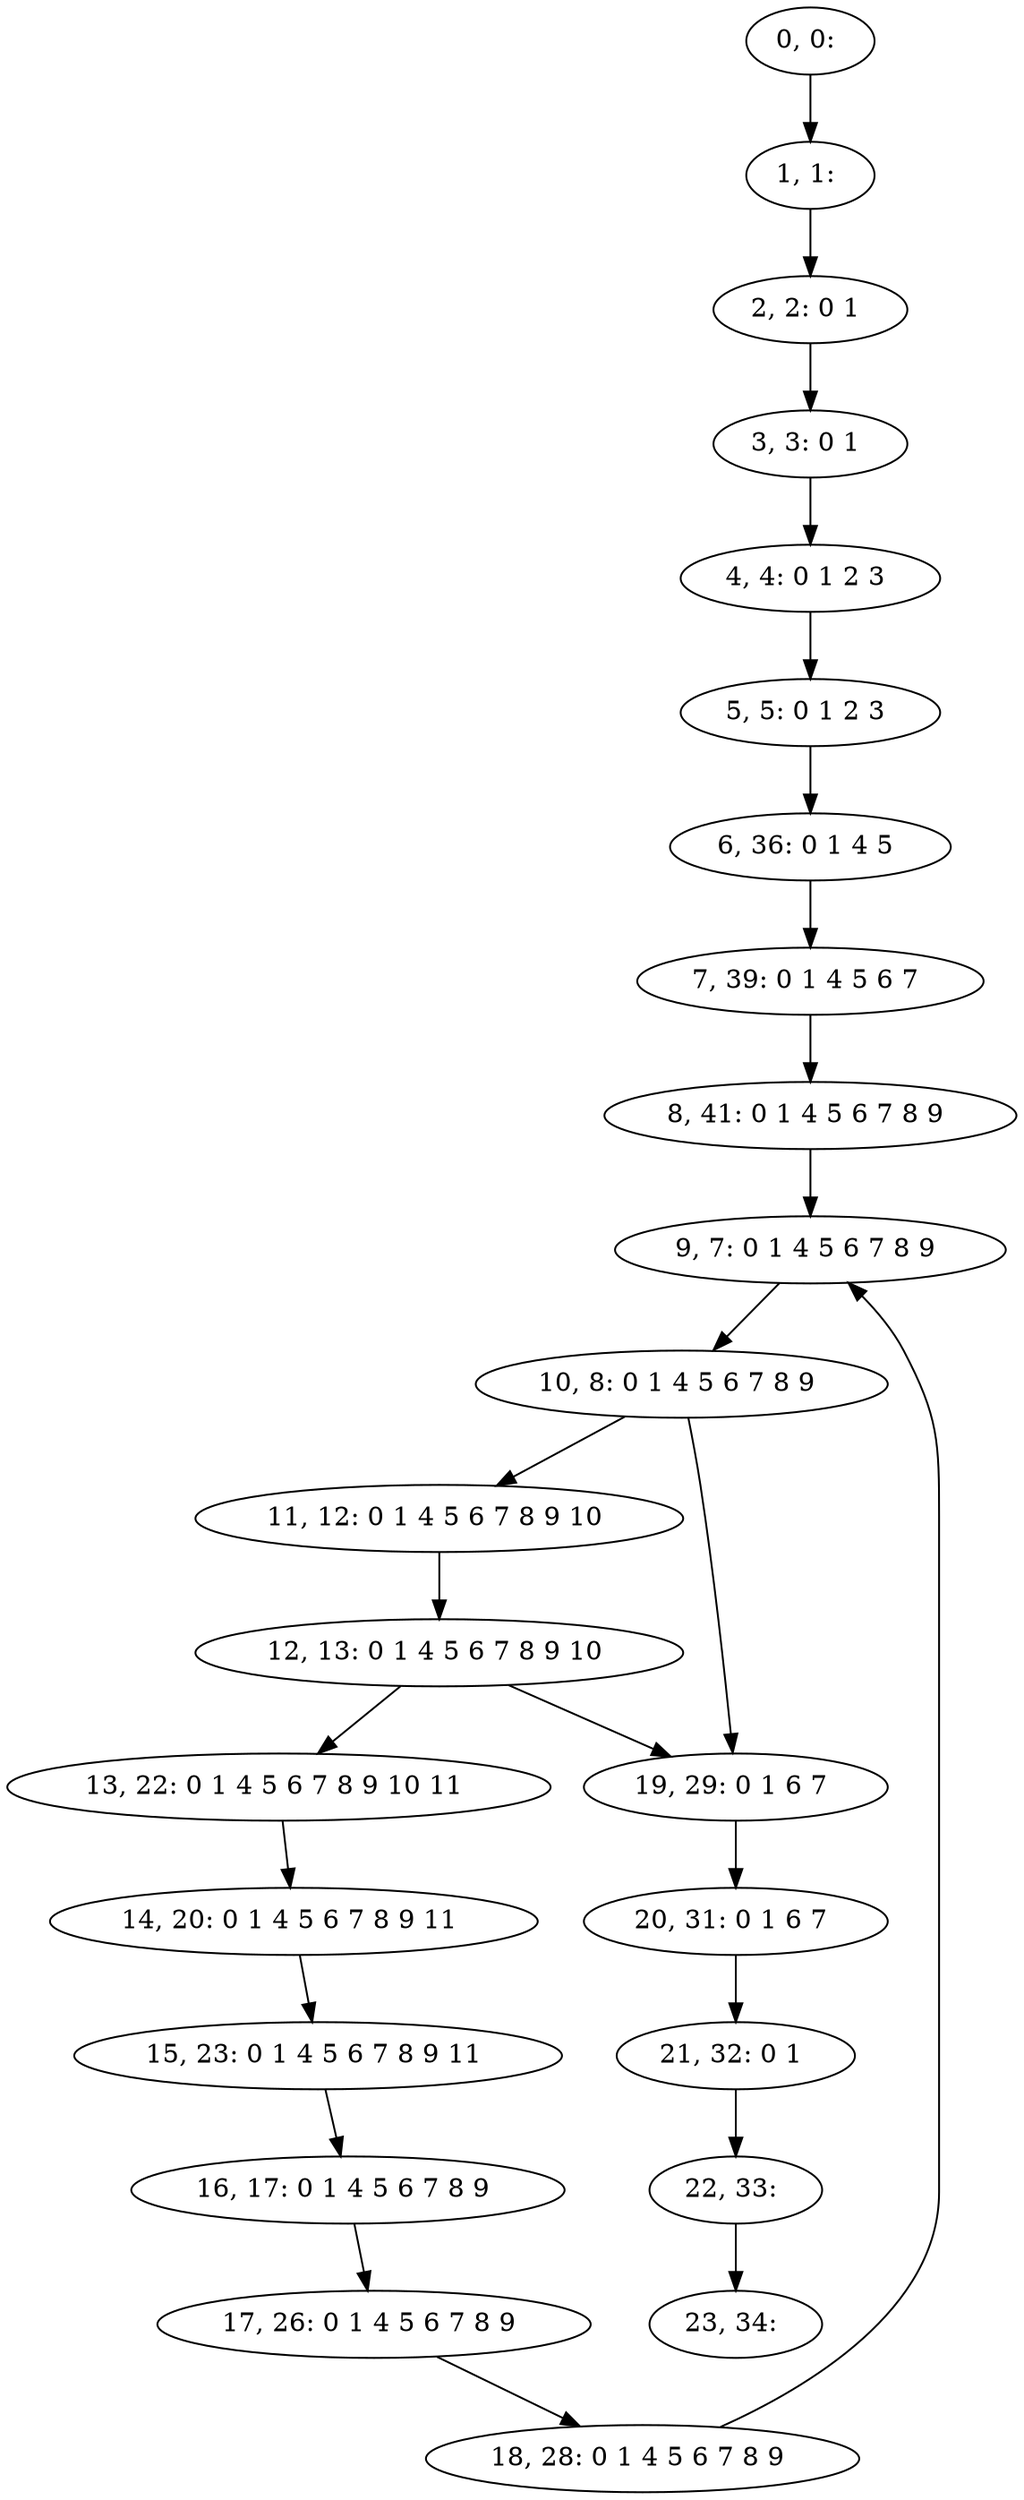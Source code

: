 digraph G {
0[label="0, 0: "];
1[label="1, 1: "];
2[label="2, 2: 0 1 "];
3[label="3, 3: 0 1 "];
4[label="4, 4: 0 1 2 3 "];
5[label="5, 5: 0 1 2 3 "];
6[label="6, 36: 0 1 4 5 "];
7[label="7, 39: 0 1 4 5 6 7 "];
8[label="8, 41: 0 1 4 5 6 7 8 9 "];
9[label="9, 7: 0 1 4 5 6 7 8 9 "];
10[label="10, 8: 0 1 4 5 6 7 8 9 "];
11[label="11, 12: 0 1 4 5 6 7 8 9 10 "];
12[label="12, 13: 0 1 4 5 6 7 8 9 10 "];
13[label="13, 22: 0 1 4 5 6 7 8 9 10 11 "];
14[label="14, 20: 0 1 4 5 6 7 8 9 11 "];
15[label="15, 23: 0 1 4 5 6 7 8 9 11 "];
16[label="16, 17: 0 1 4 5 6 7 8 9 "];
17[label="17, 26: 0 1 4 5 6 7 8 9 "];
18[label="18, 28: 0 1 4 5 6 7 8 9 "];
19[label="19, 29: 0 1 6 7 "];
20[label="20, 31: 0 1 6 7 "];
21[label="21, 32: 0 1 "];
22[label="22, 33: "];
23[label="23, 34: "];
0->1 ;
1->2 ;
2->3 ;
3->4 ;
4->5 ;
5->6 ;
6->7 ;
7->8 ;
8->9 ;
9->10 ;
10->11 ;
10->19 ;
11->12 ;
12->13 ;
12->19 ;
13->14 ;
14->15 ;
15->16 ;
16->17 ;
17->18 ;
18->9 ;
19->20 ;
20->21 ;
21->22 ;
22->23 ;
}
